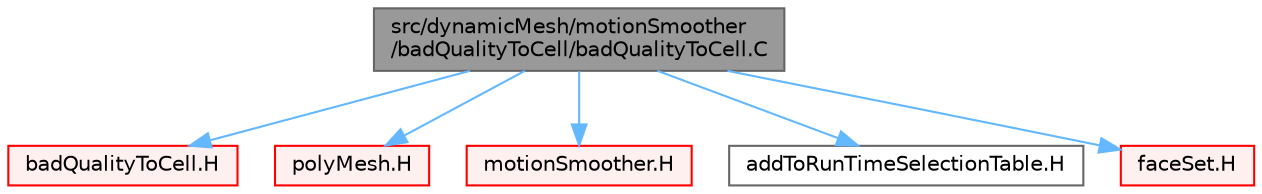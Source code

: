 digraph "src/dynamicMesh/motionSmoother/badQualityToCell/badQualityToCell.C"
{
 // LATEX_PDF_SIZE
  bgcolor="transparent";
  edge [fontname=Helvetica,fontsize=10,labelfontname=Helvetica,labelfontsize=10];
  node [fontname=Helvetica,fontsize=10,shape=box,height=0.2,width=0.4];
  Node1 [id="Node000001",label="src/dynamicMesh/motionSmoother\l/badQualityToCell/badQualityToCell.C",height=0.2,width=0.4,color="gray40", fillcolor="grey60", style="filled", fontcolor="black",tooltip=" "];
  Node1 -> Node2 [id="edge1_Node000001_Node000002",color="steelblue1",style="solid",tooltip=" "];
  Node2 [id="Node000002",label="badQualityToCell.H",height=0.2,width=0.4,color="red", fillcolor="#FFF0F0", style="filled",URL="$badQualityToCell_8H.html",tooltip=" "];
  Node1 -> Node216 [id="edge2_Node000001_Node000216",color="steelblue1",style="solid",tooltip=" "];
  Node216 [id="Node000216",label="polyMesh.H",height=0.2,width=0.4,color="red", fillcolor="#FFF0F0", style="filled",URL="$polyMesh_8H.html",tooltip=" "];
  Node1 -> Node282 [id="edge3_Node000001_Node000282",color="steelblue1",style="solid",tooltip=" "];
  Node282 [id="Node000282",label="motionSmoother.H",height=0.2,width=0.4,color="red", fillcolor="#FFF0F0", style="filled",URL="$motionSmoother_8H.html",tooltip=" "];
  Node1 -> Node355 [id="edge4_Node000001_Node000355",color="steelblue1",style="solid",tooltip=" "];
  Node355 [id="Node000355",label="addToRunTimeSelectionTable.H",height=0.2,width=0.4,color="grey40", fillcolor="white", style="filled",URL="$addToRunTimeSelectionTable_8H.html",tooltip="Macros for easy insertion into run-time selection tables."];
  Node1 -> Node356 [id="edge5_Node000001_Node000356",color="steelblue1",style="solid",tooltip=" "];
  Node356 [id="Node000356",label="faceSet.H",height=0.2,width=0.4,color="red", fillcolor="#FFF0F0", style="filled",URL="$faceSet_8H.html",tooltip=" "];
}
